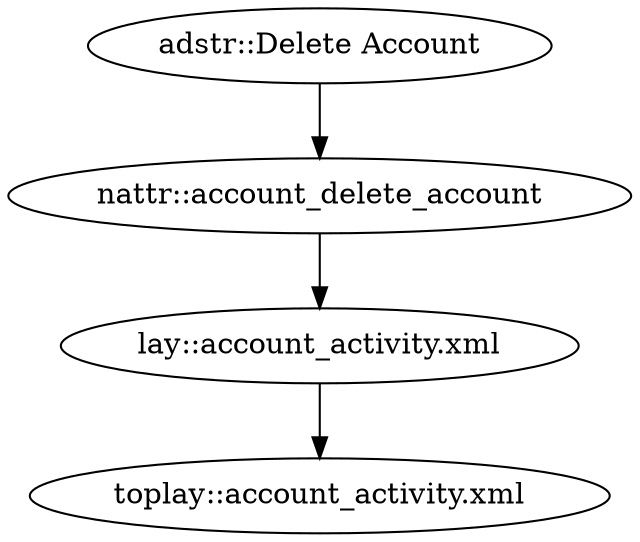 digraph G {
"adstr::Delete Account" -> "nattr::account_delete_account"
"nattr::account_delete_account" -> "lay::account_activity.xml"
"lay::account_activity.xml" -> "toplay::account_activity.xml"
}
